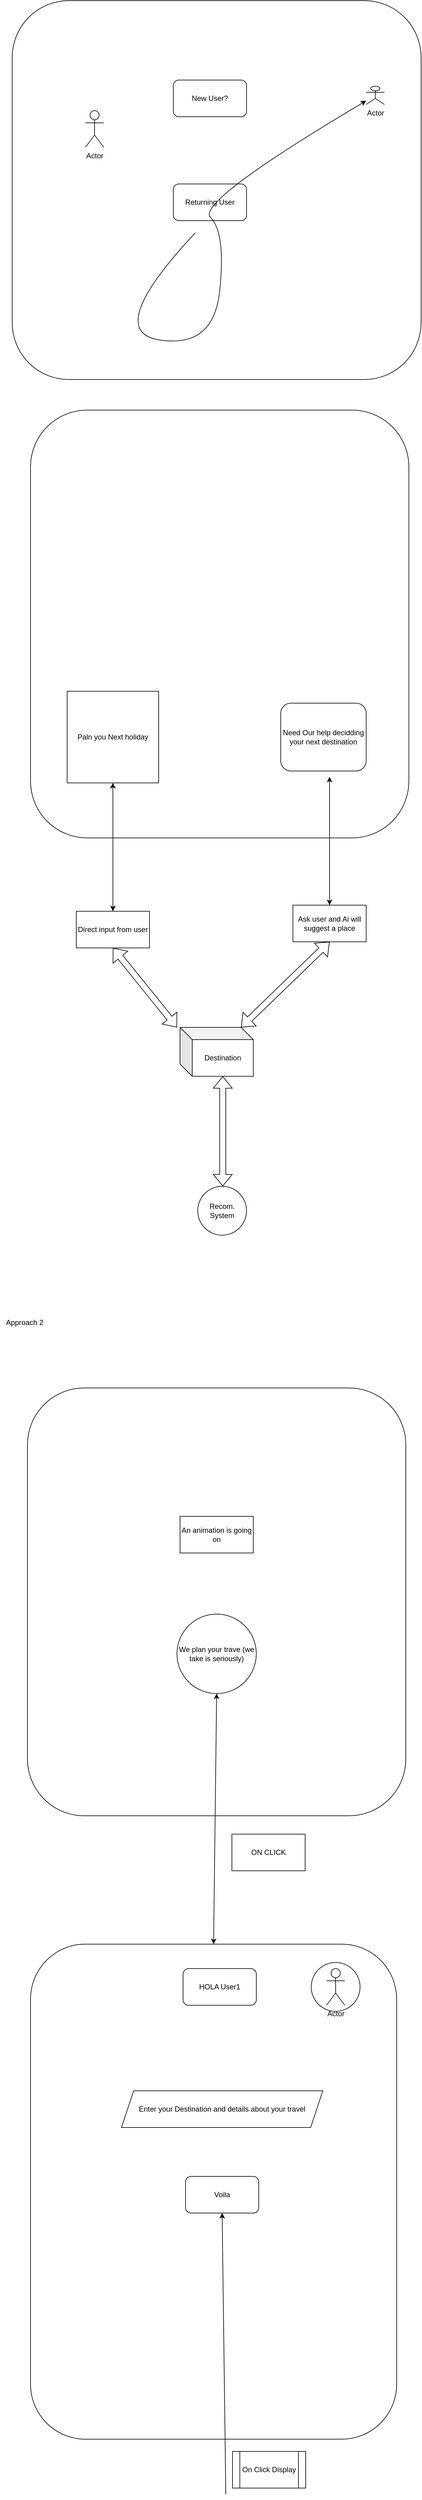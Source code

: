 <mxfile version="24.2.0" type="github">
  <diagram name="Page-1" id="Xr403WYXMtWlzFswWIsv">
    <mxGraphModel dx="1539" dy="882" grid="1" gridSize="10" guides="1" tooltips="1" connect="1" arrows="1" fold="1" page="1" pageScale="1" pageWidth="827" pageHeight="1169" math="0" shadow="0">
      <root>
        <mxCell id="0" />
        <mxCell id="1" parent="0" />
        <mxCell id="hGo4nkmvKoXyk2I0VHMq-2" value="" style="rounded=1;whiteSpace=wrap;html=1;" vertex="1" parent="1">
          <mxGeometry x="90" y="10" width="670" height="620" as="geometry" />
        </mxCell>
        <mxCell id="hGo4nkmvKoXyk2I0VHMq-3" value="New User?" style="rounded=1;whiteSpace=wrap;html=1;" vertex="1" parent="1">
          <mxGeometry x="354" y="140" width="120" height="60" as="geometry" />
        </mxCell>
        <mxCell id="hGo4nkmvKoXyk2I0VHMq-4" value="Returning User" style="rounded=1;whiteSpace=wrap;html=1;" vertex="1" parent="1">
          <mxGeometry x="354" y="310" width="120" height="60" as="geometry" />
        </mxCell>
        <mxCell id="hGo4nkmvKoXyk2I0VHMq-5" value="Actor" style="shape=umlActor;verticalLabelPosition=bottom;verticalAlign=top;html=1;outlineConnect=0;" vertex="1" parent="1">
          <mxGeometry x="210" y="190" width="30" height="60" as="geometry" />
        </mxCell>
        <mxCell id="hGo4nkmvKoXyk2I0VHMq-6" value="Actor" style="shape=umlActor;verticalLabelPosition=bottom;verticalAlign=top;html=1;outlineConnect=0;" vertex="1" parent="1">
          <mxGeometry x="670" y="150" width="30" height="30" as="geometry" />
        </mxCell>
        <mxCell id="hGo4nkmvKoXyk2I0VHMq-7" value="" style="curved=1;endArrow=classic;html=1;rounded=0;" edge="1" parent="1" target="hGo4nkmvKoXyk2I0VHMq-6">
          <mxGeometry width="50" height="50" relative="1" as="geometry">
            <mxPoint x="390" y="390" as="sourcePoint" />
            <mxPoint x="440" y="340" as="targetPoint" />
            <Array as="points">
              <mxPoint x="240" y="550" />
              <mxPoint x="420" y="580" />
              <mxPoint x="440" y="390" />
              <mxPoint x="390" y="340" />
            </Array>
          </mxGeometry>
        </mxCell>
        <mxCell id="hGo4nkmvKoXyk2I0VHMq-14" value="" style="rounded=1;whiteSpace=wrap;html=1;" vertex="1" parent="1">
          <mxGeometry x="120" y="680" width="620" height="700" as="geometry" />
        </mxCell>
        <mxCell id="hGo4nkmvKoXyk2I0VHMq-15" value="Paln you Next holiday" style="whiteSpace=wrap;html=1;aspect=fixed;" vertex="1" parent="1">
          <mxGeometry x="180" y="1140" width="150" height="150" as="geometry" />
        </mxCell>
        <mxCell id="hGo4nkmvKoXyk2I0VHMq-16" value="Need Our help decidding your next destination" style="rounded=1;whiteSpace=wrap;html=1;" vertex="1" parent="1">
          <mxGeometry x="530" y="1159.5" width="140" height="111" as="geometry" />
        </mxCell>
        <mxCell id="hGo4nkmvKoXyk2I0VHMq-18" value="" style="endArrow=classic;startArrow=classic;html=1;rounded=0;" edge="1" parent="1" target="hGo4nkmvKoXyk2I0VHMq-15">
          <mxGeometry width="50" height="50" relative="1" as="geometry">
            <mxPoint x="255" y="1500" as="sourcePoint" />
            <mxPoint x="440" y="1460" as="targetPoint" />
          </mxGeometry>
        </mxCell>
        <mxCell id="hGo4nkmvKoXyk2I0VHMq-19" value="Direct input from user" style="whiteSpace=wrap;html=1;" vertex="1" parent="1">
          <mxGeometry x="195" y="1500" width="120" height="60" as="geometry" />
        </mxCell>
        <mxCell id="hGo4nkmvKoXyk2I0VHMq-20" value="Ask user and Ai will suggest a place" style="whiteSpace=wrap;html=1;" vertex="1" parent="1">
          <mxGeometry x="550" y="1490" width="120" height="60" as="geometry" />
        </mxCell>
        <mxCell id="hGo4nkmvKoXyk2I0VHMq-21" value="" style="endArrow=classic;startArrow=classic;html=1;rounded=0;" edge="1" parent="1">
          <mxGeometry width="50" height="50" relative="1" as="geometry">
            <mxPoint x="610" y="1490" as="sourcePoint" />
            <mxPoint x="610" y="1280" as="targetPoint" />
          </mxGeometry>
        </mxCell>
        <mxCell id="hGo4nkmvKoXyk2I0VHMq-22" value="" style="shape=flexArrow;endArrow=classic;startArrow=classic;html=1;rounded=0;entryX=0.5;entryY=1;entryDx=0;entryDy=0;" edge="1" parent="1" target="hGo4nkmvKoXyk2I0VHMq-19">
          <mxGeometry width="100" height="100" relative="1" as="geometry">
            <mxPoint x="360" y="1690" as="sourcePoint" />
            <mxPoint x="460" y="1590" as="targetPoint" />
          </mxGeometry>
        </mxCell>
        <mxCell id="hGo4nkmvKoXyk2I0VHMq-23" value="" style="shape=flexArrow;endArrow=classic;startArrow=classic;html=1;rounded=0;entryX=0.5;entryY=1;entryDx=0;entryDy=0;exitX=0;exitY=0;exitDx=100;exitDy=0;exitPerimeter=0;" edge="1" parent="1" source="hGo4nkmvKoXyk2I0VHMq-24">
          <mxGeometry width="100" height="100" relative="1" as="geometry">
            <mxPoint x="480" y="1680" as="sourcePoint" />
            <mxPoint x="610" y="1550" as="targetPoint" />
          </mxGeometry>
        </mxCell>
        <mxCell id="hGo4nkmvKoXyk2I0VHMq-24" value="Destination" style="shape=cube;whiteSpace=wrap;html=1;boundedLbl=1;backgroundOutline=1;darkOpacity=0.05;darkOpacity2=0.1;" vertex="1" parent="1">
          <mxGeometry x="365" y="1690" width="120" height="80" as="geometry" />
        </mxCell>
        <mxCell id="hGo4nkmvKoXyk2I0VHMq-25" value="" style="shape=flexArrow;endArrow=classic;startArrow=classic;html=1;rounded=0;entryX=0;entryY=0;entryDx=70;entryDy=80;entryPerimeter=0;" edge="1" parent="1" target="hGo4nkmvKoXyk2I0VHMq-24">
          <mxGeometry width="100" height="100" relative="1" as="geometry">
            <mxPoint x="435" y="1950" as="sourcePoint" />
            <mxPoint x="460" y="1840" as="targetPoint" />
          </mxGeometry>
        </mxCell>
        <mxCell id="hGo4nkmvKoXyk2I0VHMq-26" value="Recom. System" style="ellipse;whiteSpace=wrap;html=1;aspect=fixed;" vertex="1" parent="1">
          <mxGeometry x="394" y="1950" width="80" height="80" as="geometry" />
        </mxCell>
        <mxCell id="hGo4nkmvKoXyk2I0VHMq-27" value="" style="rounded=1;whiteSpace=wrap;html=1;" vertex="1" parent="1">
          <mxGeometry x="115" y="2280" width="620" height="700" as="geometry" />
        </mxCell>
        <mxCell id="hGo4nkmvKoXyk2I0VHMq-28" value="Approach 2&lt;div&gt;&lt;br&gt;&lt;/div&gt;" style="text;html=1;align=center;verticalAlign=middle;resizable=0;points=[];autosize=1;strokeColor=none;fillColor=none;" vertex="1" parent="1">
          <mxGeometry x="70" y="2160" width="80" height="40" as="geometry" />
        </mxCell>
        <mxCell id="hGo4nkmvKoXyk2I0VHMq-30" value="An animation is going on" style="rounded=0;whiteSpace=wrap;html=1;" vertex="1" parent="1">
          <mxGeometry x="365" y="2490" width="120" height="60" as="geometry" />
        </mxCell>
        <mxCell id="hGo4nkmvKoXyk2I0VHMq-31" value="We plan your trave (we take is seriously)" style="ellipse;whiteSpace=wrap;html=1;aspect=fixed;" vertex="1" parent="1">
          <mxGeometry x="360" y="2650" width="130" height="130" as="geometry" />
        </mxCell>
        <mxCell id="hGo4nkmvKoXyk2I0VHMq-32" value="" style="endArrow=classic;startArrow=classic;html=1;rounded=0;entryX=0.5;entryY=1;entryDx=0;entryDy=0;exitX=0.5;exitY=0;exitDx=0;exitDy=0;" edge="1" parent="1" source="hGo4nkmvKoXyk2I0VHMq-34" target="hGo4nkmvKoXyk2I0VHMq-31">
          <mxGeometry width="50" height="50" relative="1" as="geometry">
            <mxPoint x="430" y="3120" as="sourcePoint" />
            <mxPoint x="310" y="2760" as="targetPoint" />
          </mxGeometry>
        </mxCell>
        <mxCell id="hGo4nkmvKoXyk2I0VHMq-33" value="ON CLICK" style="rounded=0;whiteSpace=wrap;html=1;" vertex="1" parent="1">
          <mxGeometry x="450" y="3010" width="120" height="60" as="geometry" />
        </mxCell>
        <mxCell id="hGo4nkmvKoXyk2I0VHMq-34" value="" style="rounded=1;whiteSpace=wrap;html=1;" vertex="1" parent="1">
          <mxGeometry x="120" y="3190" width="600" height="810" as="geometry" />
        </mxCell>
        <mxCell id="hGo4nkmvKoXyk2I0VHMq-35" value="Enter your Destination and details about your travel" style="shape=parallelogram;perimeter=parallelogramPerimeter;whiteSpace=wrap;html=1;fixedSize=1;" vertex="1" parent="1">
          <mxGeometry x="269" y="3430" width="330" height="60" as="geometry" />
        </mxCell>
        <mxCell id="hGo4nkmvKoXyk2I0VHMq-36" value="" style="ellipse;whiteSpace=wrap;html=1;aspect=fixed;" vertex="1" parent="1">
          <mxGeometry x="580" y="3220" width="80" height="80" as="geometry" />
        </mxCell>
        <mxCell id="hGo4nkmvKoXyk2I0VHMq-37" value="HOLA User1" style="rounded=1;whiteSpace=wrap;html=1;" vertex="1" parent="1">
          <mxGeometry x="370" y="3230" width="120" height="60" as="geometry" />
        </mxCell>
        <mxCell id="hGo4nkmvKoXyk2I0VHMq-38" value="Voila" style="rounded=1;whiteSpace=wrap;html=1;" vertex="1" parent="1">
          <mxGeometry x="374" y="3570" width="120" height="60" as="geometry" />
        </mxCell>
        <mxCell id="hGo4nkmvKoXyk2I0VHMq-40" value="Actor" style="shape=umlActor;verticalLabelPosition=bottom;verticalAlign=top;html=1;outlineConnect=0;" vertex="1" parent="1">
          <mxGeometry x="605" y="3230" width="30" height="60" as="geometry" />
        </mxCell>
        <mxCell id="hGo4nkmvKoXyk2I0VHMq-42" value="" style="endArrow=classic;html=1;rounded=0;entryX=0.5;entryY=1;entryDx=0;entryDy=0;" edge="1" parent="1" target="hGo4nkmvKoXyk2I0VHMq-38">
          <mxGeometry width="50" height="50" relative="1" as="geometry">
            <mxPoint x="440" y="4090" as="sourcePoint" />
            <mxPoint x="230" y="3800" as="targetPoint" />
          </mxGeometry>
        </mxCell>
        <mxCell id="hGo4nkmvKoXyk2I0VHMq-43" value="On Click Display" style="shape=process;whiteSpace=wrap;html=1;backgroundOutline=1;" vertex="1" parent="1">
          <mxGeometry x="451" y="4020" width="120" height="60" as="geometry" />
        </mxCell>
      </root>
    </mxGraphModel>
  </diagram>
</mxfile>
